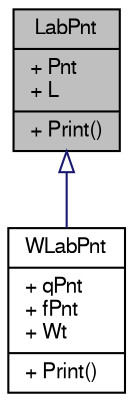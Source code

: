 digraph G
{
  edge [fontname="FreeSans",fontsize="10",labelfontname="FreeSans",labelfontsize="10"];
  node [fontname="FreeSans",fontsize="10",shape=record];
  Node1 [label="{LabPnt\n|+ Pnt\l+ L\l|+ Print()\l}",height=0.2,width=0.4,color="black", fillcolor="grey75", style="filled" fontcolor="black"];
  Node1 -> Node2 [dir="back",color="midnightblue",fontsize="10",style="solid",arrowtail="onormal",fontname="FreeSans"];
  Node2 [label="{WLabPnt\n|+ qPnt\l+ fPnt\l+ Wt\l|+ Print()\l}",height=0.2,width=0.4,color="black", fillcolor="white", style="filled",URL="$classWLabPnt.shtml",tooltip="A weighted labeled point class for a labeled point-valued particle."];
}
